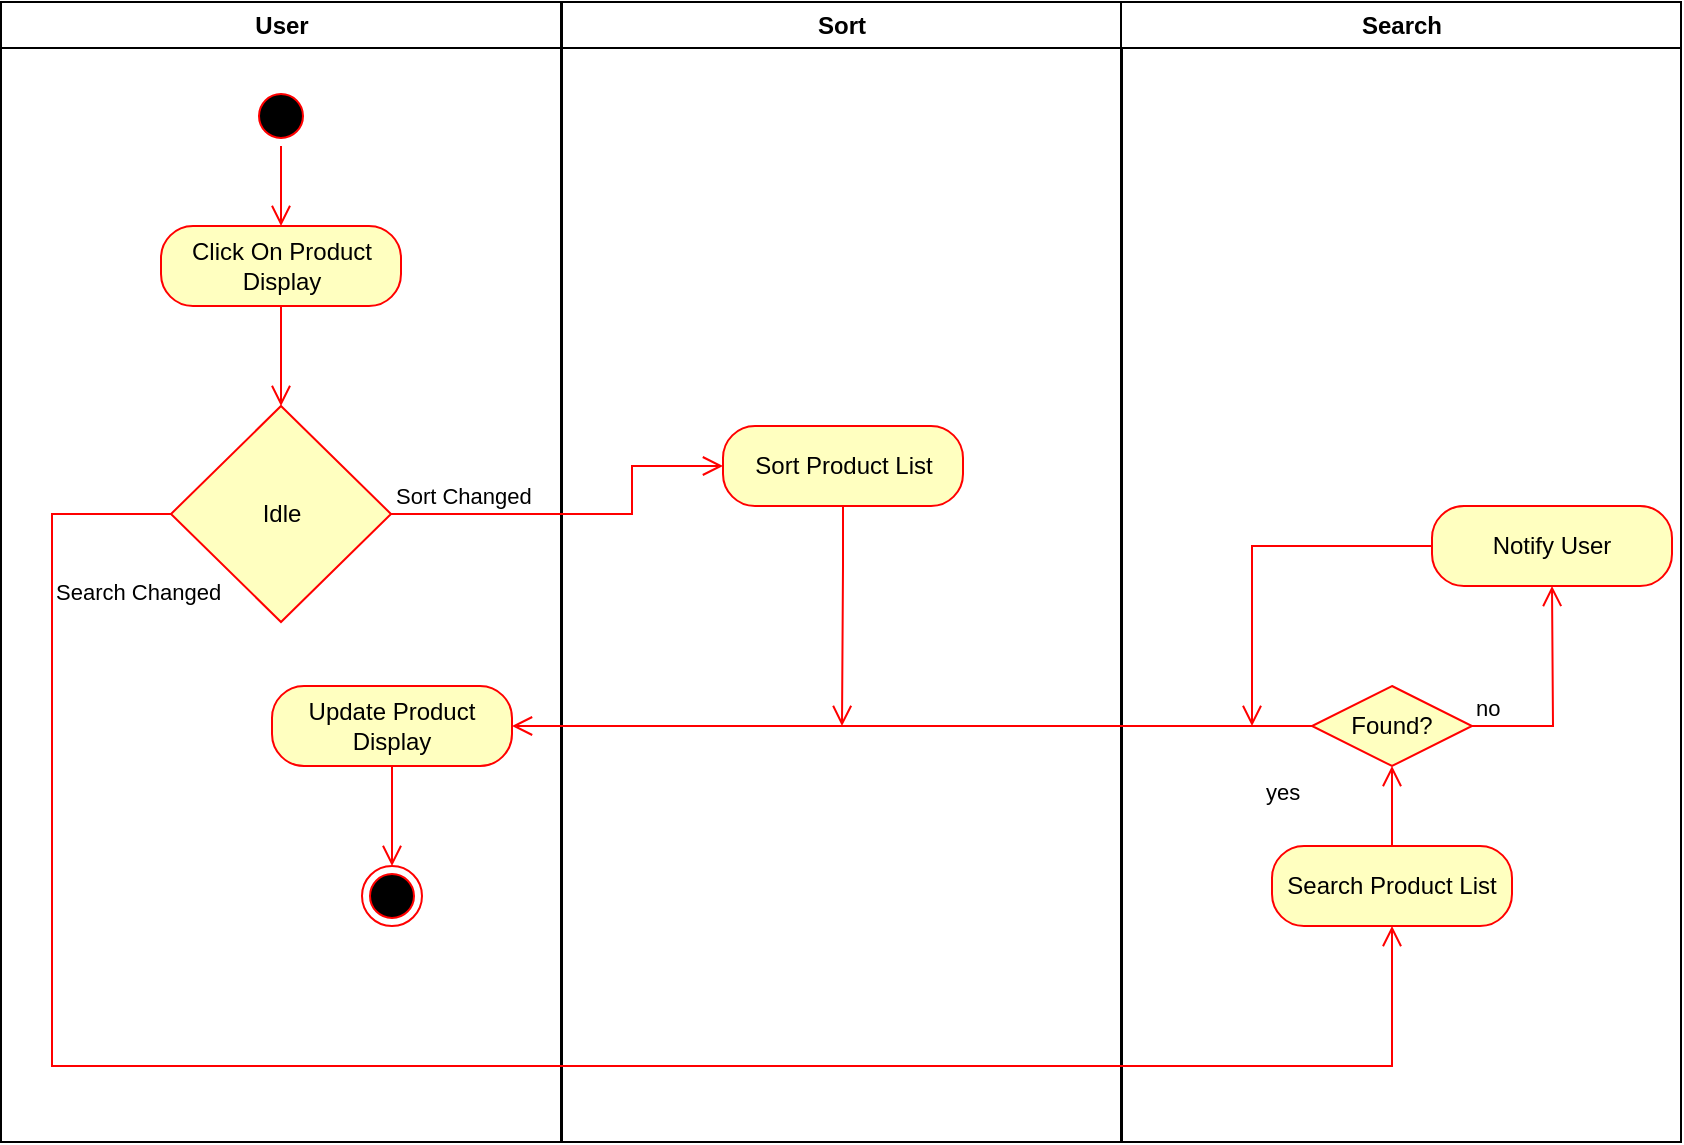 <mxfile version="24.7.16">
  <diagram name="Page-1" id="e7e014a7-5840-1c2e-5031-d8a46d1fe8dd">
    <mxGraphModel dx="1401" dy="764" grid="1" gridSize="10" guides="1" tooltips="1" connect="1" arrows="1" fold="1" page="1" pageScale="1" pageWidth="1169" pageHeight="826" background="none" math="0" shadow="0">
      <root>
        <mxCell id="0" />
        <mxCell id="1" parent="0" />
        <mxCell id="2" value="User" style="swimlane;whiteSpace=wrap" parent="1" vertex="1">
          <mxGeometry x="164.5" y="128" width="280" height="570" as="geometry" />
        </mxCell>
        <mxCell id="AtlraDgYz-lB9DFWPTUZ-43" value="" style="ellipse;html=1;shape=startState;fillColor=#000000;strokeColor=#ff0000;" vertex="1" parent="2">
          <mxGeometry x="125" y="42" width="30" height="30" as="geometry" />
        </mxCell>
        <mxCell id="AtlraDgYz-lB9DFWPTUZ-44" value="" style="edgeStyle=orthogonalEdgeStyle;html=1;verticalAlign=bottom;endArrow=open;endSize=8;strokeColor=#ff0000;rounded=0;entryX=0.5;entryY=0;entryDx=0;entryDy=0;" edge="1" source="AtlraDgYz-lB9DFWPTUZ-43" parent="2" target="AtlraDgYz-lB9DFWPTUZ-62">
          <mxGeometry relative="1" as="geometry">
            <mxPoint x="140.5" y="82" as="targetPoint" />
          </mxGeometry>
        </mxCell>
        <mxCell id="AtlraDgYz-lB9DFWPTUZ-57" value="Idle" style="rhombus;whiteSpace=wrap;html=1;fontColor=#000000;fillColor=#ffffc0;strokeColor=#ff0000;" vertex="1" parent="2">
          <mxGeometry x="85" y="202" width="110" height="108" as="geometry" />
        </mxCell>
        <mxCell id="AtlraDgYz-lB9DFWPTUZ-62" value="Click On Product&lt;div&gt;Display&lt;/div&gt;" style="rounded=1;whiteSpace=wrap;html=1;arcSize=40;fontColor=#000000;fillColor=#ffffc0;strokeColor=#ff0000;" vertex="1" parent="2">
          <mxGeometry x="80" y="112" width="120" height="40" as="geometry" />
        </mxCell>
        <mxCell id="AtlraDgYz-lB9DFWPTUZ-63" value="" style="edgeStyle=orthogonalEdgeStyle;html=1;verticalAlign=bottom;endArrow=open;endSize=8;strokeColor=#ff0000;rounded=0;entryX=0.5;entryY=0;entryDx=0;entryDy=0;" edge="1" source="AtlraDgYz-lB9DFWPTUZ-62" parent="2" target="AtlraDgYz-lB9DFWPTUZ-57">
          <mxGeometry relative="1" as="geometry">
            <mxPoint x="215.5" y="222" as="targetPoint" />
          </mxGeometry>
        </mxCell>
        <mxCell id="AtlraDgYz-lB9DFWPTUZ-80" value="Update Product&lt;div&gt;Display&lt;/div&gt;" style="rounded=1;whiteSpace=wrap;html=1;arcSize=40;fontColor=#000000;fillColor=#ffffc0;strokeColor=#ff0000;" vertex="1" parent="2">
          <mxGeometry x="135.5" y="342" width="120" height="40" as="geometry" />
        </mxCell>
        <mxCell id="AtlraDgYz-lB9DFWPTUZ-83" value="" style="ellipse;html=1;shape=endState;fillColor=#000000;strokeColor=#ff0000;" vertex="1" parent="2">
          <mxGeometry x="180.5" y="432" width="30" height="30" as="geometry" />
        </mxCell>
        <mxCell id="3" value="Sort" style="swimlane;whiteSpace=wrap" parent="1" vertex="1">
          <mxGeometry x="445" y="128" width="280" height="570" as="geometry" />
        </mxCell>
        <mxCell id="AtlraDgYz-lB9DFWPTUZ-64" value="Sort Product List" style="rounded=1;whiteSpace=wrap;html=1;arcSize=40;fontColor=#000000;fillColor=#ffffc0;strokeColor=#ff0000;" vertex="1" parent="3">
          <mxGeometry x="80.5" y="212" width="120" height="40" as="geometry" />
        </mxCell>
        <mxCell id="AtlraDgYz-lB9DFWPTUZ-41" value="Search" style="swimlane;whiteSpace=wrap" vertex="1" parent="1">
          <mxGeometry x="724.5" y="128" width="280" height="570" as="geometry" />
        </mxCell>
        <mxCell id="AtlraDgYz-lB9DFWPTUZ-69" value="Search Product List" style="rounded=1;whiteSpace=wrap;html=1;arcSize=40;fontColor=#000000;fillColor=#ffffc0;strokeColor=#ff0000;" vertex="1" parent="AtlraDgYz-lB9DFWPTUZ-41">
          <mxGeometry x="75.5" y="422" width="120" height="40" as="geometry" />
        </mxCell>
        <mxCell id="AtlraDgYz-lB9DFWPTUZ-70" value="" style="edgeStyle=orthogonalEdgeStyle;html=1;verticalAlign=bottom;endArrow=open;endSize=8;strokeColor=#ff0000;rounded=0;" edge="1" source="AtlraDgYz-lB9DFWPTUZ-69" parent="AtlraDgYz-lB9DFWPTUZ-41">
          <mxGeometry relative="1" as="geometry">
            <mxPoint x="135.5" y="382" as="targetPoint" />
          </mxGeometry>
        </mxCell>
        <mxCell id="AtlraDgYz-lB9DFWPTUZ-74" value="Found?" style="rhombus;whiteSpace=wrap;html=1;fontColor=#000000;fillColor=#ffffc0;strokeColor=#ff0000;" vertex="1" parent="AtlraDgYz-lB9DFWPTUZ-41">
          <mxGeometry x="95.5" y="342" width="80" height="40" as="geometry" />
        </mxCell>
        <mxCell id="AtlraDgYz-lB9DFWPTUZ-75" value="no" style="edgeStyle=orthogonalEdgeStyle;html=1;align=left;verticalAlign=bottom;endArrow=open;endSize=8;strokeColor=#ff0000;rounded=0;" edge="1" source="AtlraDgYz-lB9DFWPTUZ-74" parent="AtlraDgYz-lB9DFWPTUZ-41">
          <mxGeometry x="-1" relative="1" as="geometry">
            <mxPoint x="215.5" y="292" as="targetPoint" />
          </mxGeometry>
        </mxCell>
        <mxCell id="AtlraDgYz-lB9DFWPTUZ-77" value="Notify User" style="rounded=1;whiteSpace=wrap;html=1;arcSize=40;fontColor=#000000;fillColor=#ffffc0;strokeColor=#ff0000;" vertex="1" parent="AtlraDgYz-lB9DFWPTUZ-41">
          <mxGeometry x="155.5" y="252" width="120" height="40" as="geometry" />
        </mxCell>
        <mxCell id="AtlraDgYz-lB9DFWPTUZ-78" value="" style="edgeStyle=orthogonalEdgeStyle;html=1;verticalAlign=bottom;endArrow=open;endSize=8;strokeColor=#ff0000;rounded=0;" edge="1" source="AtlraDgYz-lB9DFWPTUZ-77" parent="AtlraDgYz-lB9DFWPTUZ-41">
          <mxGeometry relative="1" as="geometry">
            <mxPoint x="65.5" y="362" as="targetPoint" />
            <Array as="points">
              <mxPoint x="66" y="272" />
            </Array>
          </mxGeometry>
        </mxCell>
        <mxCell id="AtlraDgYz-lB9DFWPTUZ-65" value="" style="edgeStyle=orthogonalEdgeStyle;html=1;verticalAlign=bottom;endArrow=open;endSize=8;strokeColor=#ff0000;rounded=0;exitX=0.5;exitY=1;exitDx=0;exitDy=0;" edge="1" source="AtlraDgYz-lB9DFWPTUZ-64" parent="1">
          <mxGeometry relative="1" as="geometry">
            <mxPoint x="585" y="490" as="targetPoint" />
            <mxPoint x="550" y="440" as="sourcePoint" />
            <Array as="points">
              <mxPoint x="585" y="410" />
            </Array>
          </mxGeometry>
        </mxCell>
        <mxCell id="AtlraDgYz-lB9DFWPTUZ-58" value="Sort Changed" style="edgeStyle=orthogonalEdgeStyle;html=1;align=left;verticalAlign=bottom;endArrow=open;endSize=8;strokeColor=#ff0000;rounded=0;entryX=0;entryY=0.5;entryDx=0;entryDy=0;" edge="1" source="AtlraDgYz-lB9DFWPTUZ-57" parent="1" target="AtlraDgYz-lB9DFWPTUZ-64">
          <mxGeometry x="-1" relative="1" as="geometry">
            <mxPoint x="500" y="304" as="targetPoint" />
            <Array as="points">
              <mxPoint x="480" y="384" />
              <mxPoint x="480" y="360" />
            </Array>
          </mxGeometry>
        </mxCell>
        <mxCell id="AtlraDgYz-lB9DFWPTUZ-81" value="" style="edgeStyle=orthogonalEdgeStyle;html=1;verticalAlign=bottom;endArrow=open;endSize=8;strokeColor=#ff0000;rounded=0;" edge="1" source="AtlraDgYz-lB9DFWPTUZ-80" parent="1">
          <mxGeometry relative="1" as="geometry">
            <mxPoint x="360" y="560" as="targetPoint" />
          </mxGeometry>
        </mxCell>
        <mxCell id="AtlraDgYz-lB9DFWPTUZ-59" value="Search Changed" style="edgeStyle=orthogonalEdgeStyle;html=1;align=left;verticalAlign=top;endArrow=open;endSize=8;strokeColor=#ff0000;rounded=0;entryX=0.5;entryY=1;entryDx=0;entryDy=0;" edge="1" source="AtlraDgYz-lB9DFWPTUZ-57" parent="1" target="AtlraDgYz-lB9DFWPTUZ-69">
          <mxGeometry x="-0.841" relative="1" as="geometry">
            <mxPoint x="800" y="570" as="targetPoint" />
            <Array as="points">
              <mxPoint x="190" y="384" />
              <mxPoint x="190" y="660" />
              <mxPoint x="860" y="660" />
            </Array>
            <mxPoint as="offset" />
          </mxGeometry>
        </mxCell>
        <mxCell id="AtlraDgYz-lB9DFWPTUZ-76" value="yes" style="edgeStyle=orthogonalEdgeStyle;html=1;align=left;verticalAlign=top;endArrow=open;endSize=8;strokeColor=#ff0000;rounded=0;entryX=1;entryY=0.5;entryDx=0;entryDy=0;" edge="1" source="AtlraDgYz-lB9DFWPTUZ-74" parent="1" target="AtlraDgYz-lB9DFWPTUZ-80">
          <mxGeometry x="-0.875" y="20" relative="1" as="geometry">
            <mxPoint x="680" y="430" as="targetPoint" />
            <Array as="points">
              <mxPoint x="510" y="490" />
              <mxPoint x="510" y="490" />
            </Array>
            <mxPoint as="offset" />
          </mxGeometry>
        </mxCell>
      </root>
    </mxGraphModel>
  </diagram>
</mxfile>
